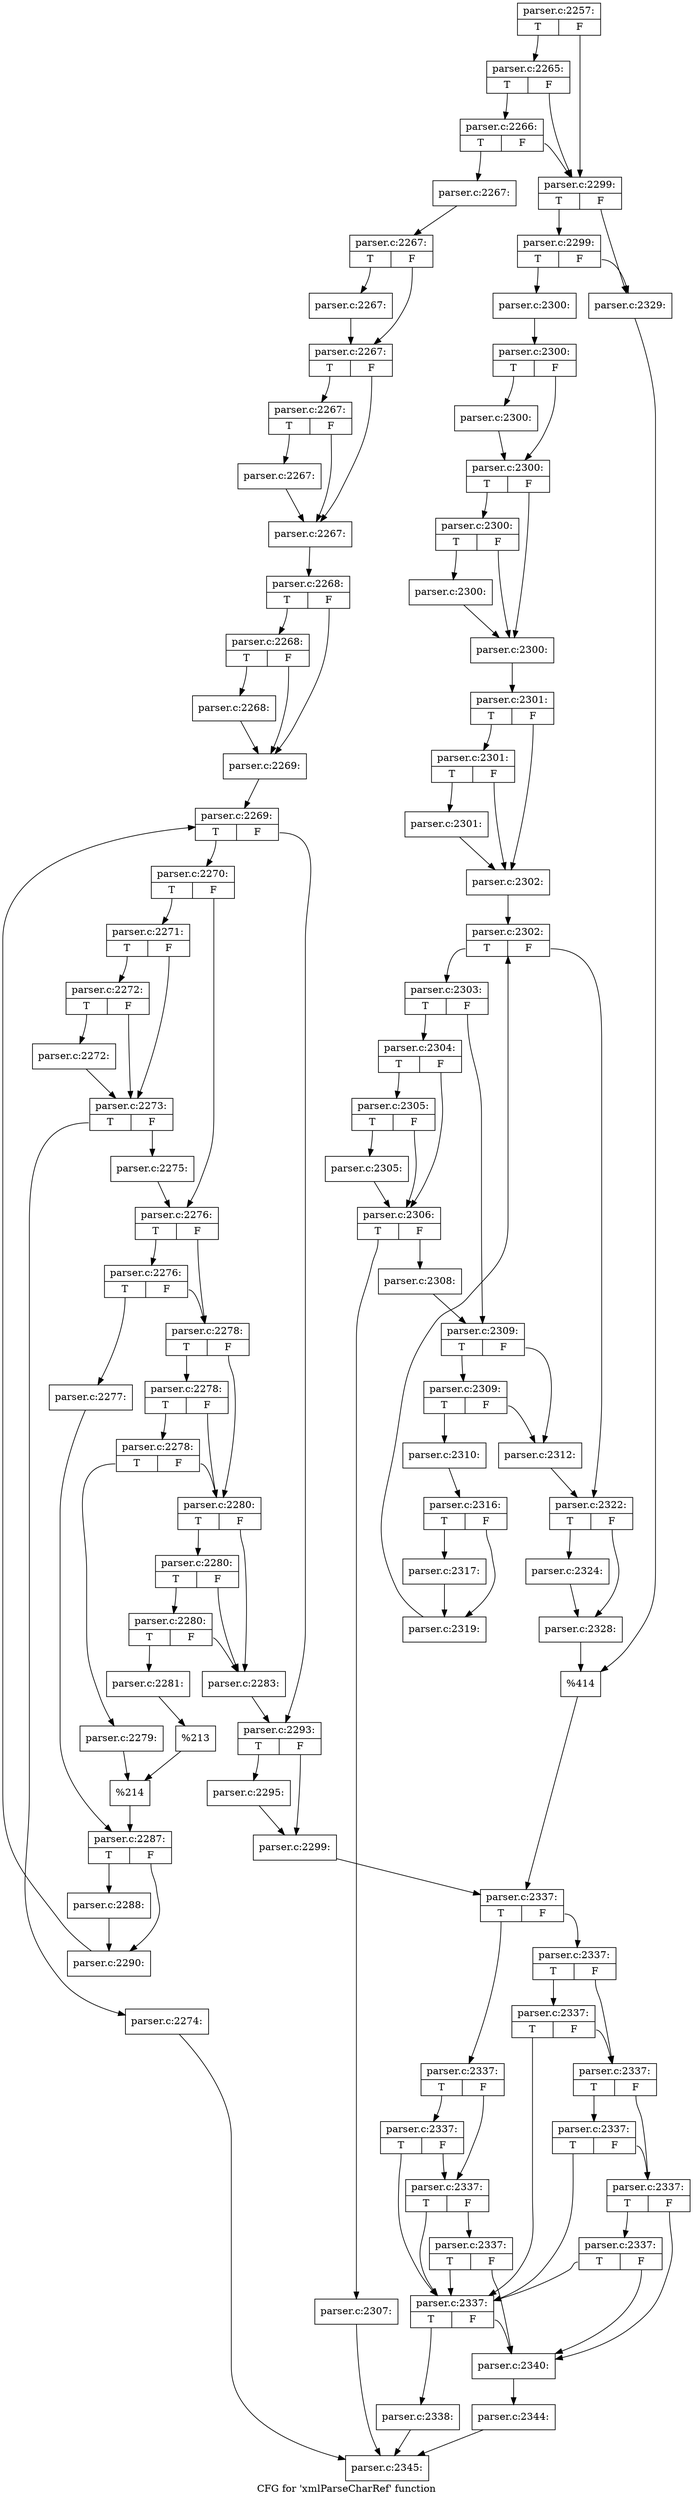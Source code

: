 digraph "CFG for 'xmlParseCharRef' function" {
	label="CFG for 'xmlParseCharRef' function";

	Node0x579e4e0 [shape=record,label="{parser.c:2257:|{<s0>T|<s1>F}}"];
	Node0x579e4e0:s0 -> Node0x57ac9d0;
	Node0x579e4e0:s1 -> Node0x57ac900;
	Node0x57ac9d0 [shape=record,label="{parser.c:2265:|{<s0>T|<s1>F}}"];
	Node0x57ac9d0:s0 -> Node0x57ac950;
	Node0x57ac9d0:s1 -> Node0x57ac900;
	Node0x57ac950 [shape=record,label="{parser.c:2266:|{<s0>T|<s1>F}}"];
	Node0x57ac950:s0 -> Node0x57ac860;
	Node0x57ac950:s1 -> Node0x57ac900;
	Node0x57ac860 [shape=record,label="{parser.c:2267:}"];
	Node0x57ac860 -> Node0x57adbd0;
	Node0x57adbd0 [shape=record,label="{parser.c:2267:|{<s0>T|<s1>F}}"];
	Node0x57adbd0:s0 -> Node0x57ae640;
	Node0x57adbd0:s1 -> Node0x57ae690;
	Node0x57ae640 [shape=record,label="{parser.c:2267:}"];
	Node0x57ae640 -> Node0x57ae690;
	Node0x57ae690 [shape=record,label="{parser.c:2267:|{<s0>T|<s1>F}}"];
	Node0x57ae690:s0 -> Node0x57aed70;
	Node0x57ae690:s1 -> Node0x57aed20;
	Node0x57aed70 [shape=record,label="{parser.c:2267:|{<s0>T|<s1>F}}"];
	Node0x57aed70:s0 -> Node0x57aecd0;
	Node0x57aed70:s1 -> Node0x57aed20;
	Node0x57aecd0 [shape=record,label="{parser.c:2267:}"];
	Node0x57aecd0 -> Node0x57aed20;
	Node0x57aed20 [shape=record,label="{parser.c:2267:}"];
	Node0x57aed20 -> Node0x57adb30;
	Node0x57adb30 [shape=record,label="{parser.c:2268:|{<s0>T|<s1>F}}"];
	Node0x57adb30:s0 -> Node0x5740d60;
	Node0x57adb30:s1 -> Node0x57af6e0;
	Node0x5740d60 [shape=record,label="{parser.c:2268:|{<s0>T|<s1>F}}"];
	Node0x5740d60:s0 -> Node0x57adb80;
	Node0x5740d60:s1 -> Node0x57af6e0;
	Node0x57adb80 [shape=record,label="{parser.c:2268:}"];
	Node0x57adb80 -> Node0x57af6e0;
	Node0x57af6e0 [shape=record,label="{parser.c:2269:}"];
	Node0x57af6e0 -> Node0x57b0750;
	Node0x57b0750 [shape=record,label="{parser.c:2269:|{<s0>T|<s1>F}}"];
	Node0x57b0750:s0 -> Node0x57b0e10;
	Node0x57b0750:s1 -> Node0x57b0970;
	Node0x57b0e10 [shape=record,label="{parser.c:2270:|{<s0>T|<s1>F}}"];
	Node0x57b0e10:s0 -> Node0x57b1000;
	Node0x57b0e10:s1 -> Node0x57b1050;
	Node0x57b1000 [shape=record,label="{parser.c:2271:|{<s0>T|<s1>F}}"];
	Node0x57b1000:s0 -> Node0x57b15e0;
	Node0x57b1000:s1 -> Node0x57b1590;
	Node0x57b15e0 [shape=record,label="{parser.c:2272:|{<s0>T|<s1>F}}"];
	Node0x57b15e0:s0 -> Node0x57b1540;
	Node0x57b15e0:s1 -> Node0x57b1590;
	Node0x57b1540 [shape=record,label="{parser.c:2272:}"];
	Node0x57b1540 -> Node0x57b1590;
	Node0x57b1590 [shape=record,label="{parser.c:2273:|{<s0>T|<s1>F}}"];
	Node0x57b1590:s0 -> Node0x57b2170;
	Node0x57b1590:s1 -> Node0x57b21c0;
	Node0x57b2170 [shape=record,label="{parser.c:2274:}"];
	Node0x57b2170 -> Node0x5401610;
	Node0x57b21c0 [shape=record,label="{parser.c:2275:}"];
	Node0x57b21c0 -> Node0x57b1050;
	Node0x57b1050 [shape=record,label="{parser.c:2276:|{<s0>T|<s1>F}}"];
	Node0x57b1050:s0 -> Node0x57b2960;
	Node0x57b1050:s1 -> Node0x57b2910;
	Node0x57b2960 [shape=record,label="{parser.c:2276:|{<s0>T|<s1>F}}"];
	Node0x57b2960:s0 -> Node0x57b2870;
	Node0x57b2960:s1 -> Node0x57b2910;
	Node0x57b2870 [shape=record,label="{parser.c:2277:}"];
	Node0x57b2870 -> Node0x57b28c0;
	Node0x57b2910 [shape=record,label="{parser.c:2278:|{<s0>T|<s1>F}}"];
	Node0x57b2910:s0 -> Node0x57b3d30;
	Node0x57b2910:s1 -> Node0x57b3c60;
	Node0x57b3d30 [shape=record,label="{parser.c:2278:|{<s0>T|<s1>F}}"];
	Node0x57b3d30:s0 -> Node0x57b3cb0;
	Node0x57b3d30:s1 -> Node0x57b3c60;
	Node0x57b3cb0 [shape=record,label="{parser.c:2278:|{<s0>T|<s1>F}}"];
	Node0x57b3cb0:s0 -> Node0x57b3bc0;
	Node0x57b3cb0:s1 -> Node0x57b3c60;
	Node0x57b3bc0 [shape=record,label="{parser.c:2279:}"];
	Node0x57b3bc0 -> Node0x57b3c10;
	Node0x57b3c60 [shape=record,label="{parser.c:2280:|{<s0>T|<s1>F}}"];
	Node0x57b3c60:s0 -> Node0x57440f0;
	Node0x57b3c60:s1 -> Node0x5744020;
	Node0x57440f0 [shape=record,label="{parser.c:2280:|{<s0>T|<s1>F}}"];
	Node0x57440f0:s0 -> Node0x5744070;
	Node0x57440f0:s1 -> Node0x5744020;
	Node0x5744070 [shape=record,label="{parser.c:2280:|{<s0>T|<s1>F}}"];
	Node0x5744070:s0 -> Node0x5743f80;
	Node0x5744070:s1 -> Node0x5744020;
	Node0x5743f80 [shape=record,label="{parser.c:2281:}"];
	Node0x5743f80 -> Node0x5743fd0;
	Node0x5744020 [shape=record,label="{parser.c:2283:}"];
	Node0x5744020 -> Node0x57b0970;
	Node0x5743fd0 [shape=record,label="{%213}"];
	Node0x5743fd0 -> Node0x57b3c10;
	Node0x57b3c10 [shape=record,label="{%214}"];
	Node0x57b3c10 -> Node0x57b28c0;
	Node0x57b28c0 [shape=record,label="{parser.c:2287:|{<s0>T|<s1>F}}"];
	Node0x57b28c0:s0 -> Node0x57a3000;
	Node0x57b28c0:s1 -> Node0x5745f30;
	Node0x57a3000 [shape=record,label="{parser.c:2288:}"];
	Node0x57a3000 -> Node0x5745f30;
	Node0x5745f30 [shape=record,label="{parser.c:2290:}"];
	Node0x5745f30 -> Node0x57b0750;
	Node0x57b0970 [shape=record,label="{parser.c:2293:|{<s0>T|<s1>F}}"];
	Node0x57b0970:s0 -> Node0x5746260;
	Node0x57b0970:s1 -> Node0x5746cb0;
	Node0x5746260 [shape=record,label="{parser.c:2295:}"];
	Node0x5746260 -> Node0x5746cb0;
	Node0x5746cb0 [shape=record,label="{parser.c:2299:}"];
	Node0x5746cb0 -> Node0x57ac8b0;
	Node0x57ac900 [shape=record,label="{parser.c:2299:|{<s0>T|<s1>F}}"];
	Node0x57ac900:s0 -> Node0x57bd360;
	Node0x57ac900:s1 -> Node0x57bd310;
	Node0x57bd360 [shape=record,label="{parser.c:2299:|{<s0>T|<s1>F}}"];
	Node0x57bd360:s0 -> Node0x57bd270;
	Node0x57bd360:s1 -> Node0x57bd310;
	Node0x57bd270 [shape=record,label="{parser.c:2300:}"];
	Node0x57bd270 -> Node0x57bdf50;
	Node0x57bdf50 [shape=record,label="{parser.c:2300:|{<s0>T|<s1>F}}"];
	Node0x57bdf50:s0 -> Node0x57be900;
	Node0x57bdf50:s1 -> Node0x57be950;
	Node0x57be900 [shape=record,label="{parser.c:2300:}"];
	Node0x57be900 -> Node0x57be950;
	Node0x57be950 [shape=record,label="{parser.c:2300:|{<s0>T|<s1>F}}"];
	Node0x57be950:s0 -> Node0x57beff0;
	Node0x57be950:s1 -> Node0x57befa0;
	Node0x57beff0 [shape=record,label="{parser.c:2300:|{<s0>T|<s1>F}}"];
	Node0x57beff0:s0 -> Node0x57bef50;
	Node0x57beff0:s1 -> Node0x57befa0;
	Node0x57bef50 [shape=record,label="{parser.c:2300:}"];
	Node0x57bef50 -> Node0x57befa0;
	Node0x57befa0 [shape=record,label="{parser.c:2300:}"];
	Node0x57befa0 -> Node0x57bdeb0;
	Node0x57bdeb0 [shape=record,label="{parser.c:2301:|{<s0>T|<s1>F}}"];
	Node0x57bdeb0:s0 -> Node0x57bfa40;
	Node0x57bdeb0:s1 -> Node0x57bf9f0;
	Node0x57bfa40 [shape=record,label="{parser.c:2301:|{<s0>T|<s1>F}}"];
	Node0x57bfa40:s0 -> Node0x57bdf00;
	Node0x57bfa40:s1 -> Node0x57bf9f0;
	Node0x57bdf00 [shape=record,label="{parser.c:2301:}"];
	Node0x57bdf00 -> Node0x57bf9f0;
	Node0x57bf9f0 [shape=record,label="{parser.c:2302:}"];
	Node0x57bf9f0 -> Node0x57c0560;
	Node0x57c0560 [shape=record,label="{parser.c:2302:|{<s0>T|<s1>F}}"];
	Node0x57c0560:s0 -> Node0x57c0ba0;
	Node0x57c0560:s1 -> Node0x57c0740;
	Node0x57c0ba0 [shape=record,label="{parser.c:2303:|{<s0>T|<s1>F}}"];
	Node0x57c0ba0:s0 -> Node0x57c0d10;
	Node0x57c0ba0:s1 -> Node0x57c0d60;
	Node0x57c0d10 [shape=record,label="{parser.c:2304:|{<s0>T|<s1>F}}"];
	Node0x57c0d10:s0 -> Node0x57c1270;
	Node0x57c0d10:s1 -> Node0x57c1220;
	Node0x57c1270 [shape=record,label="{parser.c:2305:|{<s0>T|<s1>F}}"];
	Node0x57c1270:s0 -> Node0x57c11d0;
	Node0x57c1270:s1 -> Node0x57c1220;
	Node0x57c11d0 [shape=record,label="{parser.c:2305:}"];
	Node0x57c11d0 -> Node0x57c1220;
	Node0x57c1220 [shape=record,label="{parser.c:2306:|{<s0>T|<s1>F}}"];
	Node0x57c1220:s0 -> Node0x57c1dc0;
	Node0x57c1220:s1 -> Node0x57c1e10;
	Node0x57c1dc0 [shape=record,label="{parser.c:2307:}"];
	Node0x57c1dc0 -> Node0x5401610;
	Node0x57c1e10 [shape=record,label="{parser.c:2308:}"];
	Node0x57c1e10 -> Node0x57c0d60;
	Node0x57c0d60 [shape=record,label="{parser.c:2309:|{<s0>T|<s1>F}}"];
	Node0x57c0d60:s0 -> Node0x57c2570;
	Node0x57c0d60:s1 -> Node0x57c2520;
	Node0x57c2570 [shape=record,label="{parser.c:2309:|{<s0>T|<s1>F}}"];
	Node0x57c2570:s0 -> Node0x57c2480;
	Node0x57c2570:s1 -> Node0x57c2520;
	Node0x57c2480 [shape=record,label="{parser.c:2310:}"];
	Node0x57c2480 -> Node0x57c24d0;
	Node0x57c2520 [shape=record,label="{parser.c:2312:}"];
	Node0x57c2520 -> Node0x57c0740;
	Node0x57c24d0 [shape=record,label="{parser.c:2316:|{<s0>T|<s1>F}}"];
	Node0x57c24d0:s0 -> Node0x57c3c00;
	Node0x57c24d0:s1 -> Node0x57c3c50;
	Node0x57c3c00 [shape=record,label="{parser.c:2317:}"];
	Node0x57c3c00 -> Node0x57c3c50;
	Node0x57c3c50 [shape=record,label="{parser.c:2319:}"];
	Node0x57c3c50 -> Node0x57c0560;
	Node0x57c0740 [shape=record,label="{parser.c:2322:|{<s0>T|<s1>F}}"];
	Node0x57c0740:s0 -> Node0x57c4470;
	Node0x57c0740:s1 -> Node0x57c44c0;
	Node0x57c4470 [shape=record,label="{parser.c:2324:}"];
	Node0x57c4470 -> Node0x57c44c0;
	Node0x57c44c0 [shape=record,label="{parser.c:2328:}"];
	Node0x57c44c0 -> Node0x57bd2c0;
	Node0x57bd310 [shape=record,label="{parser.c:2329:}"];
	Node0x57bd310 -> Node0x57bd2c0;
	Node0x57bd2c0 [shape=record,label="{%414}"];
	Node0x57bd2c0 -> Node0x57ac8b0;
	Node0x57ac8b0 [shape=record,label="{parser.c:2337:|{<s0>T|<s1>F}}"];
	Node0x57ac8b0:s0 -> Node0x57c5cb0;
	Node0x57ac8b0:s1 -> Node0x57c5d00;
	Node0x57c5cb0 [shape=record,label="{parser.c:2337:|{<s0>T|<s1>F}}"];
	Node0x57c5cb0:s0 -> Node0x57c5ff0;
	Node0x57c5cb0:s1 -> Node0x57c5fa0;
	Node0x57c5ff0 [shape=record,label="{parser.c:2337:|{<s0>T|<s1>F}}"];
	Node0x57c5ff0:s0 -> Node0x57c5c30;
	Node0x57c5ff0:s1 -> Node0x57c5fa0;
	Node0x57c5fa0 [shape=record,label="{parser.c:2337:|{<s0>T|<s1>F}}"];
	Node0x57c5fa0:s0 -> Node0x57c5c30;
	Node0x57c5fa0:s1 -> Node0x57c5f50;
	Node0x57c5f50 [shape=record,label="{parser.c:2337:|{<s0>T|<s1>F}}"];
	Node0x57c5f50:s0 -> Node0x57c5c30;
	Node0x57c5f50:s1 -> Node0x57c5be0;
	Node0x57c5d00 [shape=record,label="{parser.c:2337:|{<s0>T|<s1>F}}"];
	Node0x57c5d00:s0 -> Node0x57c66a0;
	Node0x57c5d00:s1 -> Node0x57c6650;
	Node0x57c66a0 [shape=record,label="{parser.c:2337:|{<s0>T|<s1>F}}"];
	Node0x57c66a0:s0 -> Node0x57c5c30;
	Node0x57c66a0:s1 -> Node0x57c6650;
	Node0x57c6650 [shape=record,label="{parser.c:2337:|{<s0>T|<s1>F}}"];
	Node0x57c6650:s0 -> Node0x57c6a10;
	Node0x57c6650:s1 -> Node0x57c6600;
	Node0x57c6a10 [shape=record,label="{parser.c:2337:|{<s0>T|<s1>F}}"];
	Node0x57c6a10:s0 -> Node0x57c5c30;
	Node0x57c6a10:s1 -> Node0x57c6600;
	Node0x57c6600 [shape=record,label="{parser.c:2337:|{<s0>T|<s1>F}}"];
	Node0x57c6600:s0 -> Node0x57c6dc0;
	Node0x57c6600:s1 -> Node0x57c5be0;
	Node0x57c6dc0 [shape=record,label="{parser.c:2337:|{<s0>T|<s1>F}}"];
	Node0x57c6dc0:s0 -> Node0x57c5c30;
	Node0x57c6dc0:s1 -> Node0x57c5be0;
	Node0x57c5c30 [shape=record,label="{parser.c:2337:|{<s0>T|<s1>F}}"];
	Node0x57c5c30:s0 -> Node0x57c5b40;
	Node0x57c5c30:s1 -> Node0x57c5be0;
	Node0x57c5b40 [shape=record,label="{parser.c:2338:}"];
	Node0x57c5b40 -> Node0x5401610;
	Node0x57c5be0 [shape=record,label="{parser.c:2340:}"];
	Node0x57c5be0 -> Node0x57c5b90;
	Node0x57c5b90 [shape=record,label="{parser.c:2344:}"];
	Node0x57c5b90 -> Node0x5401610;
	Node0x5401610 [shape=record,label="{parser.c:2345:}"];
}

